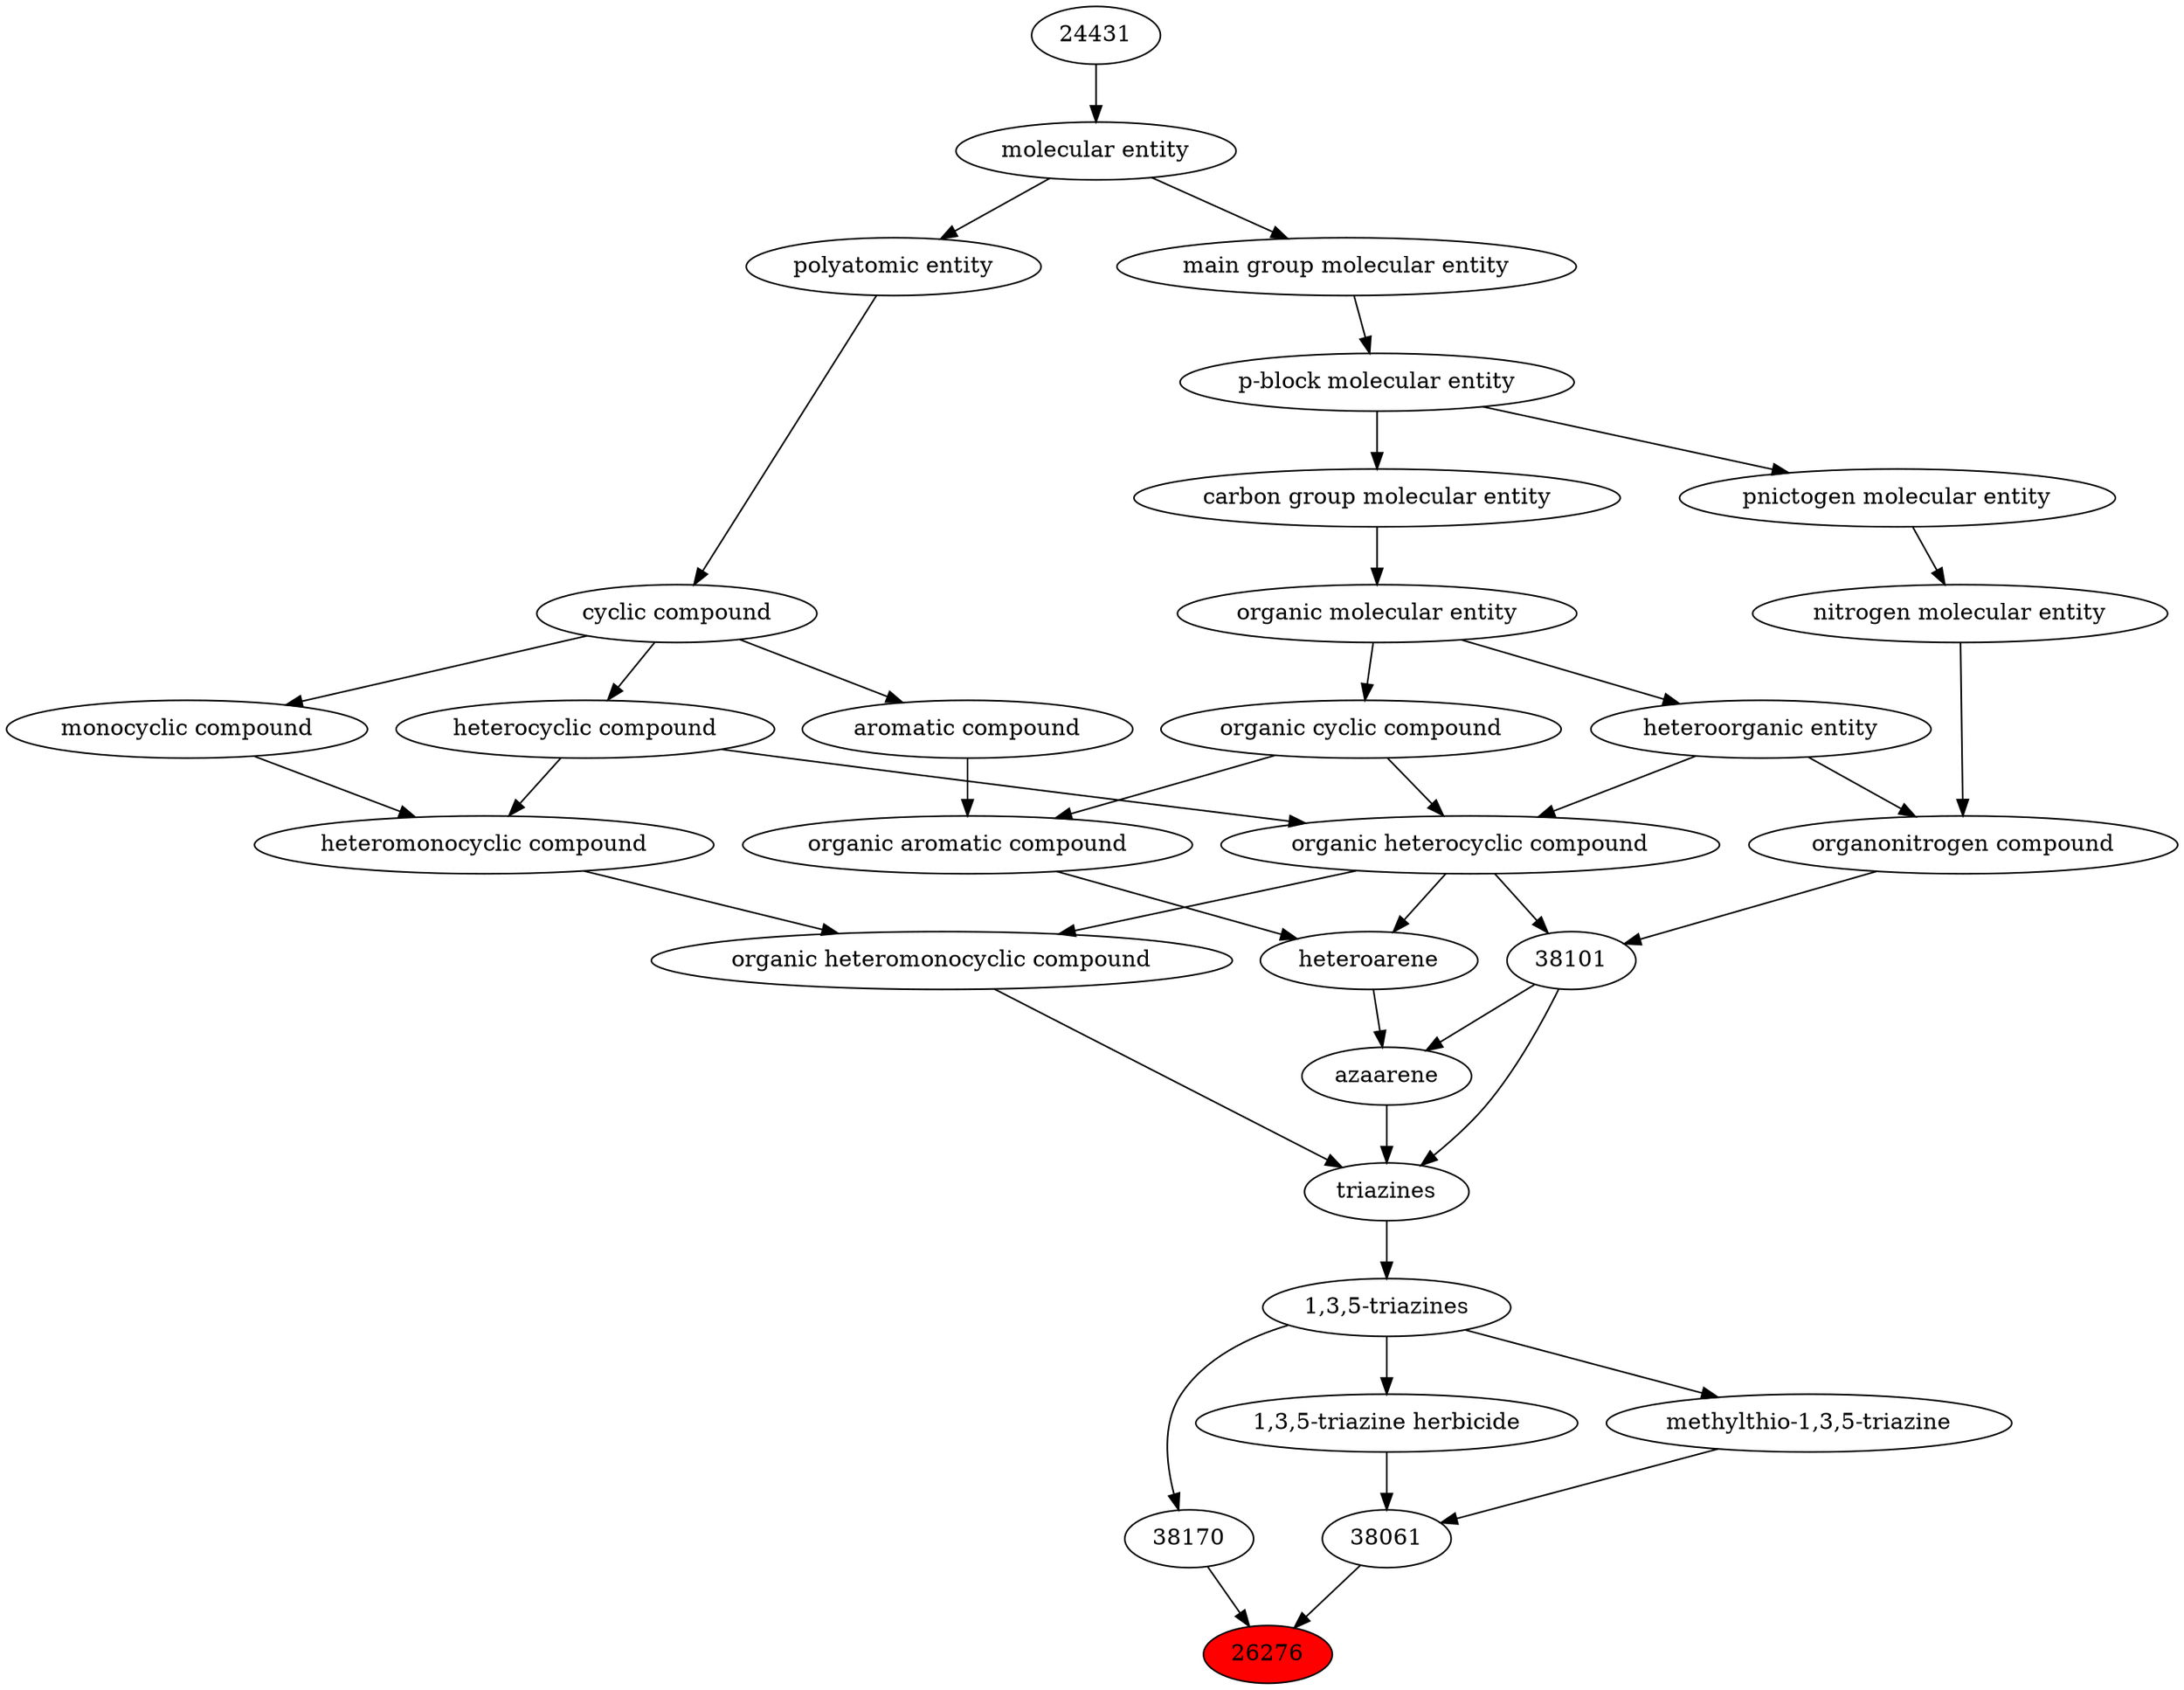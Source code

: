 digraph tree{ 
26276 [label="26276" fillcolor=red style=filled]
38170 -> 26276
38061 -> 26276
38170 [label="38170"]
26588 -> 38170
38061 [label="38061"]
38174 -> 38061
38059 -> 38061
26588 [label="1,3,5-triazines"]
38102 -> 26588
38174 [label="methylthio-1,3,5-triazine"]
26588 -> 38174
38059 [label="1,3,5-triazine herbicide"]
26588 -> 38059
38102 [label="triazines"]
25693 -> 38102
38101 -> 38102
50893 -> 38102
25693 [label="organic heteromonocyclic compound"]
33670 -> 25693
24532 -> 25693
38101 [label="38101"]
24532 -> 38101
35352 -> 38101
50893 [label="azaarene"]
38101 -> 50893
33833 -> 50893
33670 [label="heteromonocyclic compound"]
5686 -> 33670
33661 -> 33670
24532 [label="organic heterocyclic compound"]
33285 -> 24532
33832 -> 24532
5686 -> 24532
35352 [label="organonitrogen compound"]
51143 -> 35352
33285 -> 35352
33833 [label="heteroarene"]
33659 -> 33833
24532 -> 33833
5686 [label="heterocyclic compound"]
33595 -> 5686
33661 [label="monocyclic compound"]
33595 -> 33661
33285 [label="heteroorganic entity"]
50860 -> 33285
33832 [label="organic cyclic compound"]
50860 -> 33832
51143 [label="nitrogen molecular entity"]
33302 -> 51143
33659 [label="organic aromatic compound"]
33832 -> 33659
33655 -> 33659
33595 [label="cyclic compound"]
36357 -> 33595
50860 [label="organic molecular entity"]
33582 -> 50860
33302 [label="pnictogen molecular entity"]
33675 -> 33302
33655 [label="aromatic compound"]
33595 -> 33655
36357 [label="polyatomic entity"]
23367 -> 36357
33582 [label="carbon group molecular entity"]
33675 -> 33582
33675 [label="p-block molecular entity"]
33579 -> 33675
23367 [label="molecular entity"]
24431 -> 23367
33579 [label="main group molecular entity"]
23367 -> 33579
24431 [label="24431"]
}